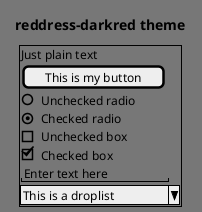 ' Do not edit
' Theme Gallery
' autogenerated by script
'
@startsalt
!theme reddress-darkred
title reddress-darkred theme
{+
  Just plain text
  [This is my button]
  ()  Unchecked radio
  (X) Checked radio
  []  Unchecked box
  [X] Checked box
  "Enter text here   "
  ^This is a droplist^
}
@endsalt